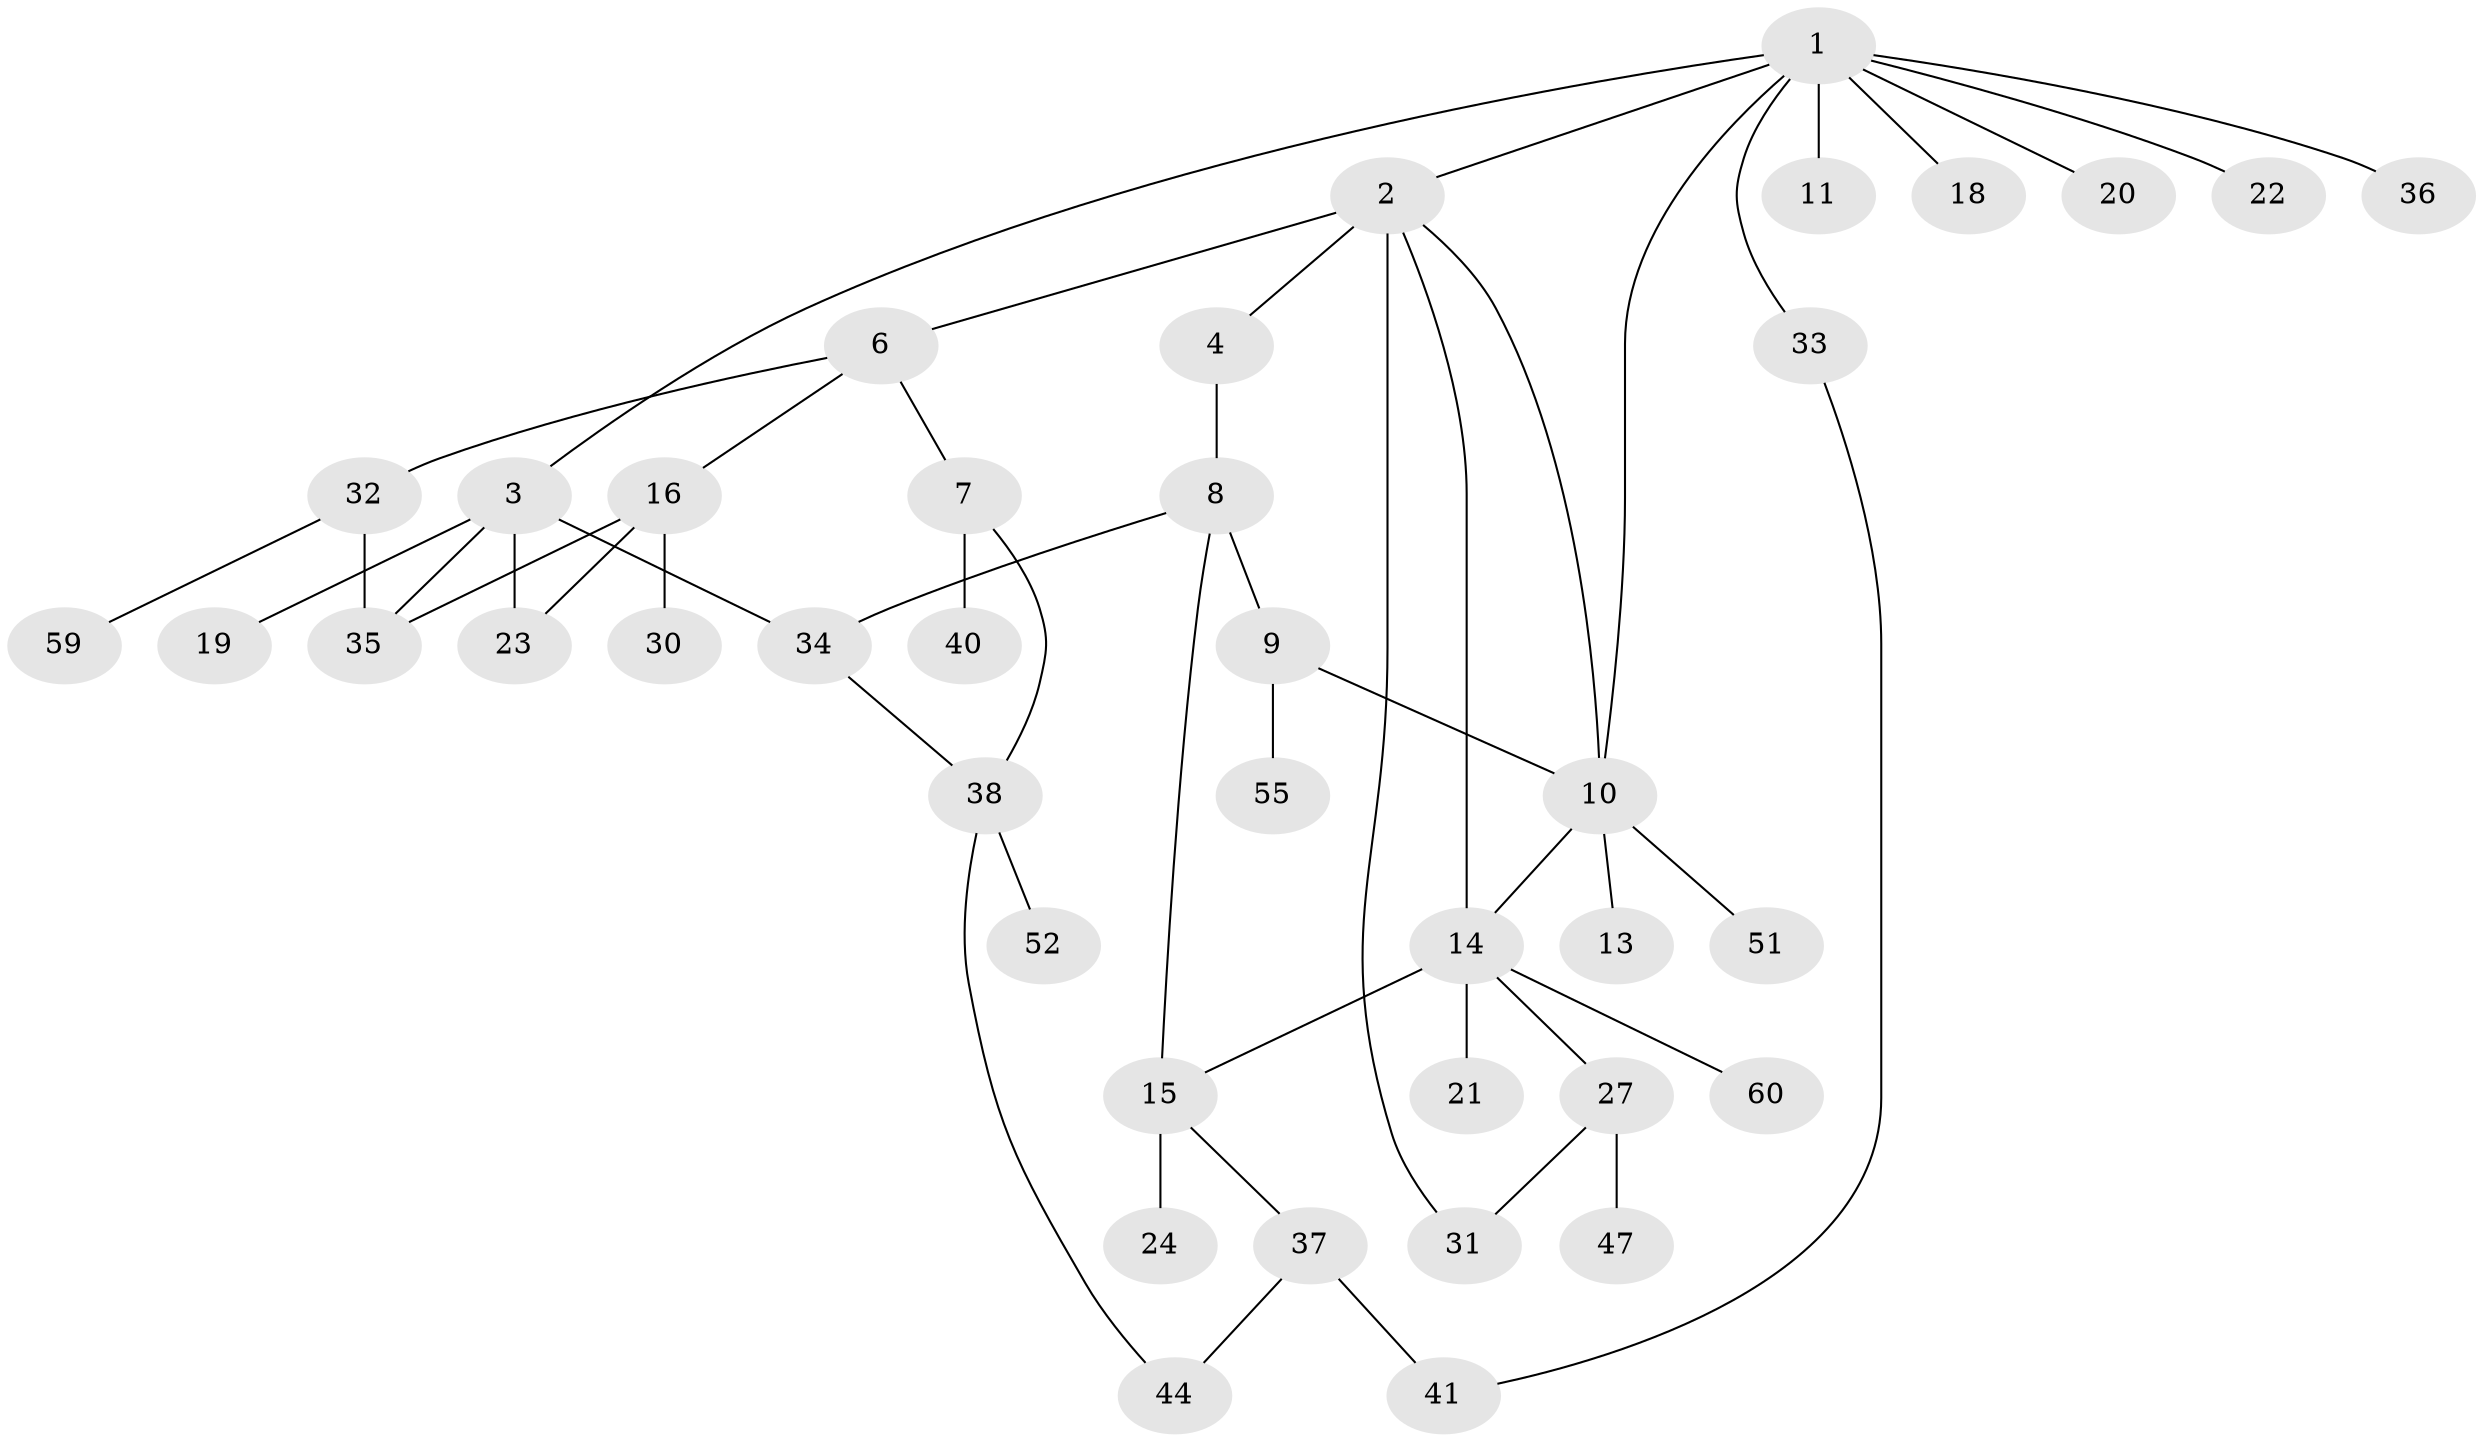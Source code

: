 // original degree distribution, {5: 0.06666666666666667, 6: 0.05, 4: 0.06666666666666667, 2: 0.25, 3: 0.25, 1: 0.31666666666666665}
// Generated by graph-tools (version 1.1) at 2025/10/02/27/25 16:10:53]
// undirected, 40 vertices, 51 edges
graph export_dot {
graph [start="1"]
  node [color=gray90,style=filled];
  1 [super="+17"];
  2 [super="+5"];
  3 [super="+28"];
  4;
  6 [super="+25"];
  7 [super="+56"];
  8 [super="+53"];
  9 [super="+29"];
  10 [super="+12"];
  11;
  13;
  14 [super="+50"];
  15 [super="+39"];
  16 [super="+26"];
  18;
  19;
  20;
  21;
  22;
  23;
  24 [super="+57"];
  27 [super="+43"];
  30;
  31;
  32 [super="+58"];
  33 [super="+46"];
  34 [super="+54"];
  35;
  36;
  37 [super="+48"];
  38 [super="+45"];
  40 [super="+49"];
  41 [super="+42"];
  44;
  47;
  51;
  52;
  55;
  59;
  60;
  1 -- 2;
  1 -- 3;
  1 -- 11;
  1 -- 33;
  1 -- 18;
  1 -- 20;
  1 -- 36;
  1 -- 22;
  1 -- 10;
  2 -- 4;
  2 -- 10;
  2 -- 14;
  2 -- 31;
  2 -- 6 [weight=2];
  3 -- 19;
  3 -- 23;
  3 -- 35;
  3 -- 34;
  4 -- 8;
  6 -- 7;
  6 -- 16;
  6 -- 32 [weight=2];
  7 -- 38;
  7 -- 40;
  8 -- 9;
  8 -- 34;
  8 -- 15;
  9 -- 55;
  9 -- 10;
  10 -- 51;
  10 -- 14;
  10 -- 13;
  14 -- 15;
  14 -- 21;
  14 -- 27;
  14 -- 60;
  15 -- 24 [weight=2];
  15 -- 37;
  16 -- 30;
  16 -- 35;
  16 -- 23;
  27 -- 31;
  27 -- 47;
  32 -- 59;
  32 -- 35;
  33 -- 41;
  34 -- 38;
  37 -- 41;
  37 -- 44;
  38 -- 44;
  38 -- 52;
}
